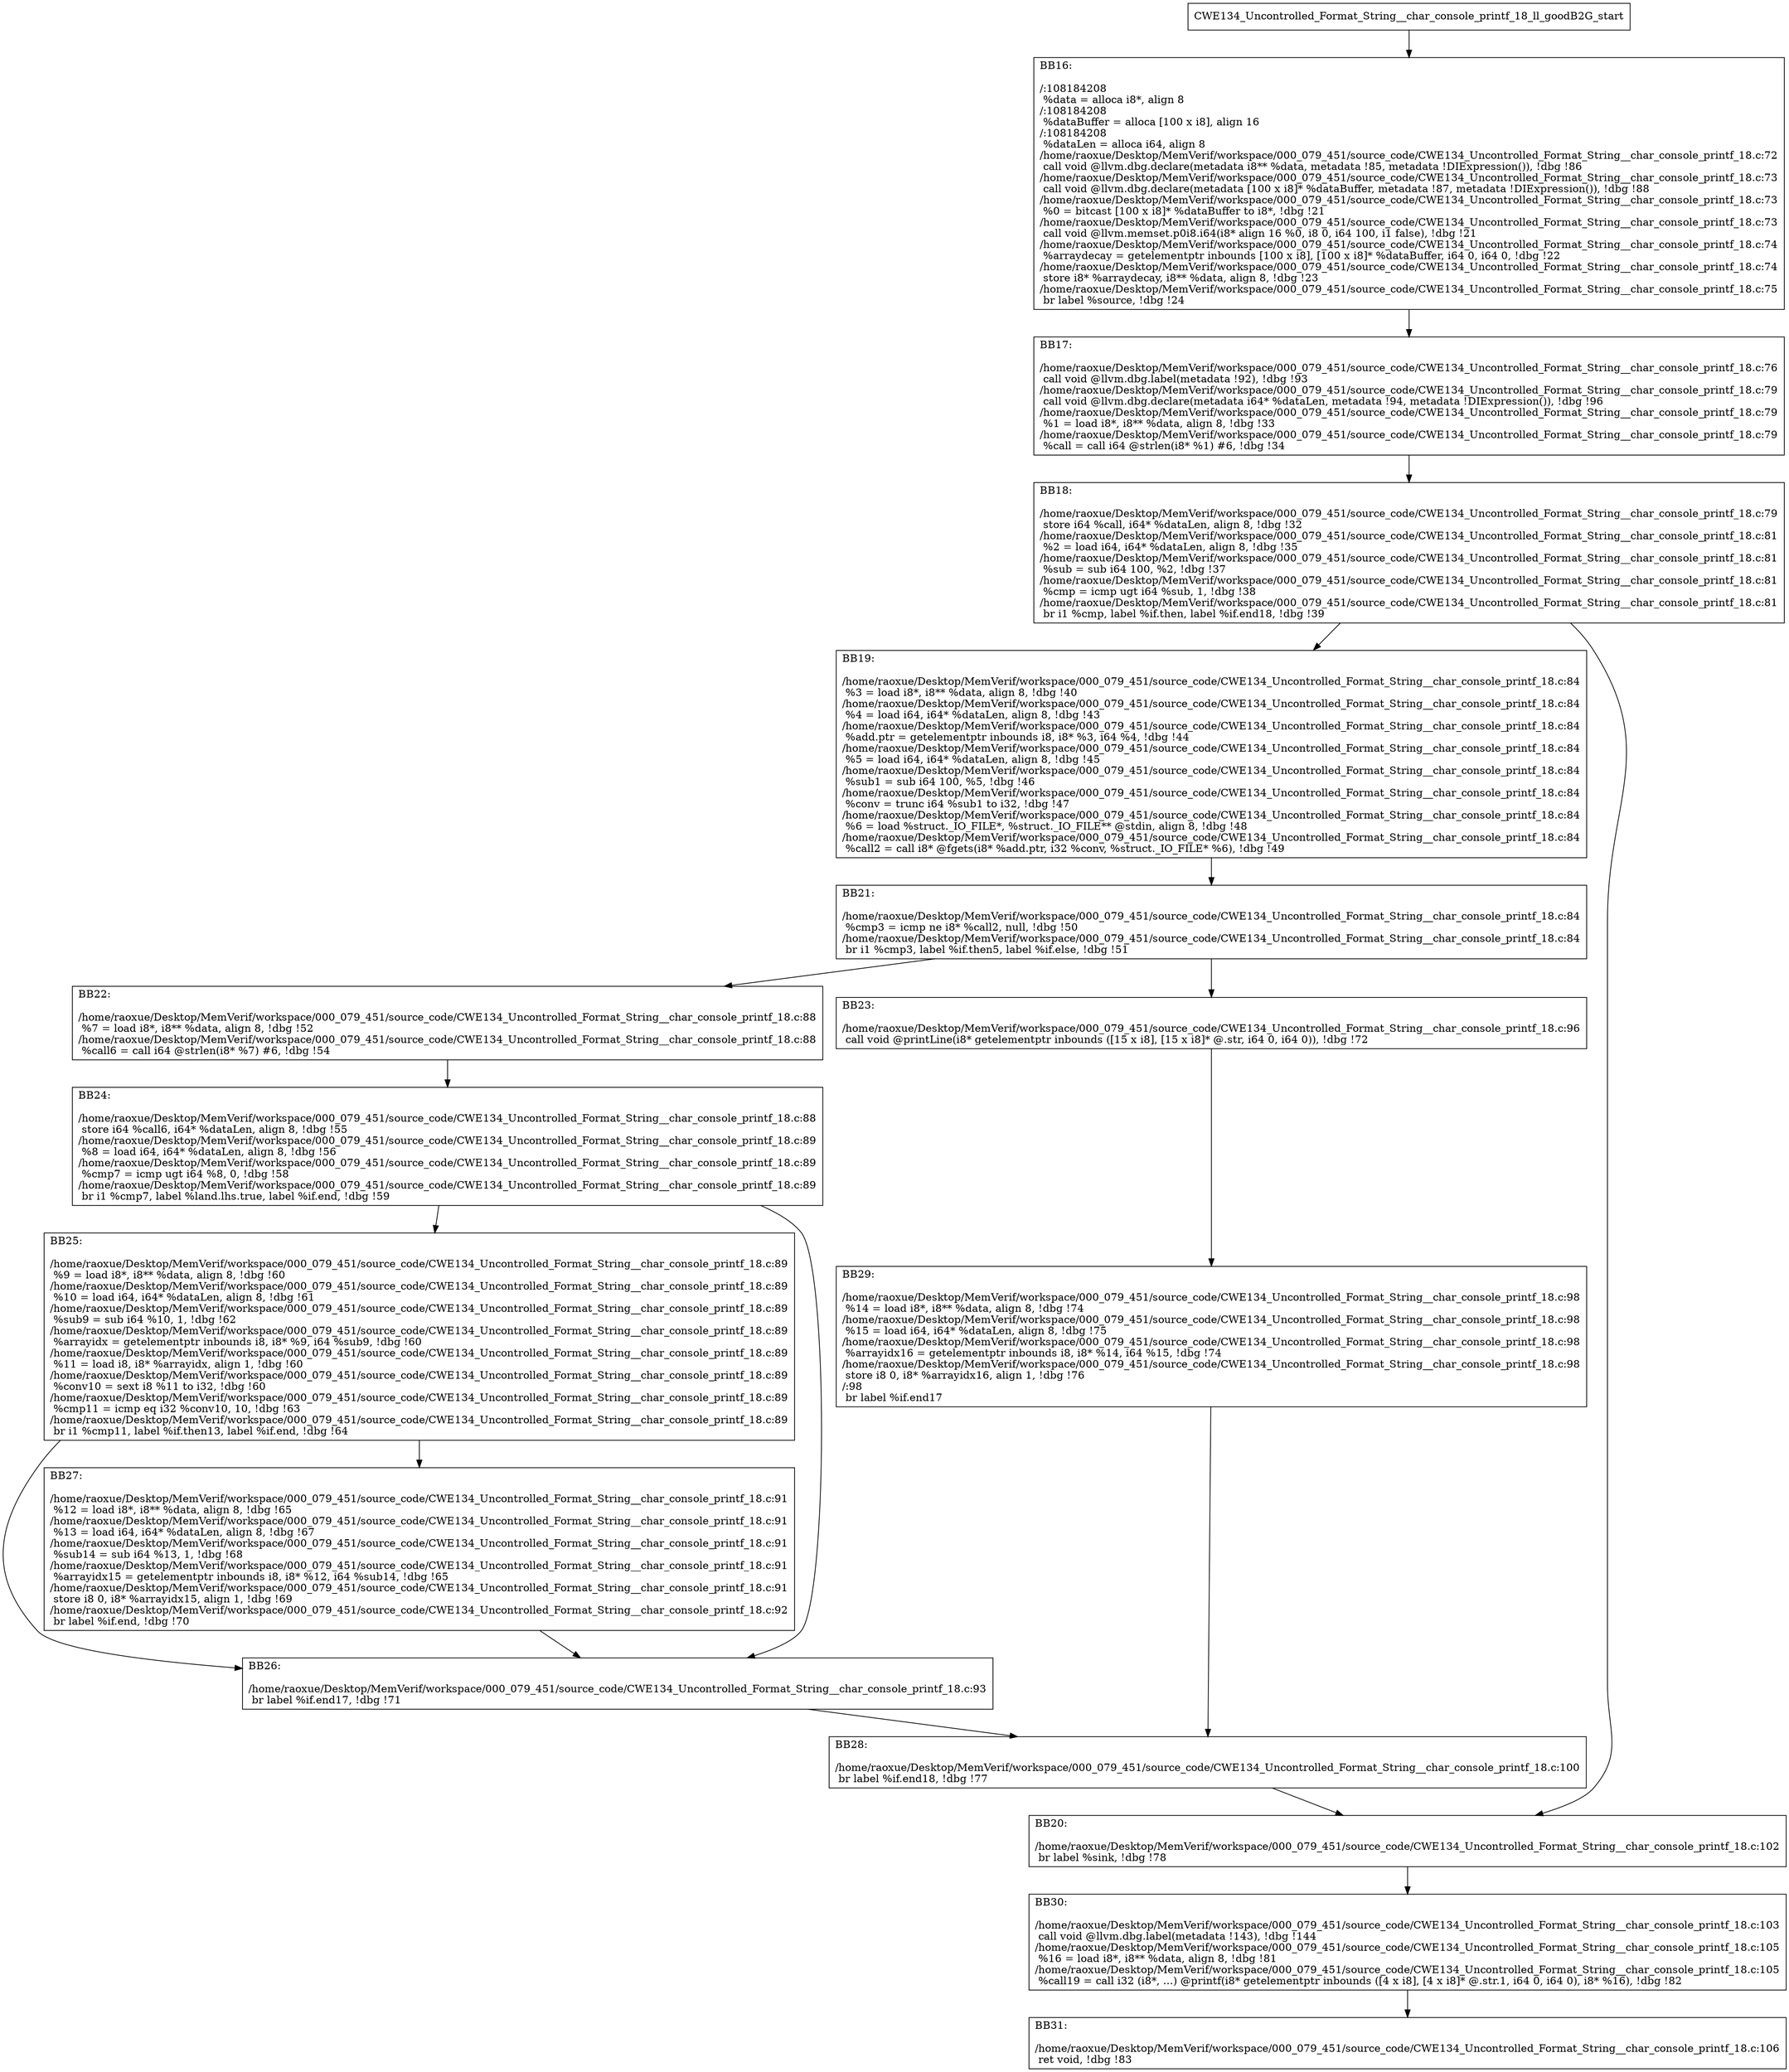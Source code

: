 digraph "CFG for'CWE134_Uncontrolled_Format_String__char_console_printf_18_ll_goodB2G' function" {
	BBCWE134_Uncontrolled_Format_String__char_console_printf_18_ll_goodB2G_start[shape=record,label="{CWE134_Uncontrolled_Format_String__char_console_printf_18_ll_goodB2G_start}"];
	BBCWE134_Uncontrolled_Format_String__char_console_printf_18_ll_goodB2G_start-> CWE134_Uncontrolled_Format_String__char_console_printf_18_ll_goodB2GBB16;
	CWE134_Uncontrolled_Format_String__char_console_printf_18_ll_goodB2GBB16 [shape=record, label="{BB16:\l\l/:108184208\l
  %data = alloca i8*, align 8\l
/:108184208\l
  %dataBuffer = alloca [100 x i8], align 16\l
/:108184208\l
  %dataLen = alloca i64, align 8\l
/home/raoxue/Desktop/MemVerif/workspace/000_079_451/source_code/CWE134_Uncontrolled_Format_String__char_console_printf_18.c:72\l
  call void @llvm.dbg.declare(metadata i8** %data, metadata !85, metadata !DIExpression()), !dbg !86\l
/home/raoxue/Desktop/MemVerif/workspace/000_079_451/source_code/CWE134_Uncontrolled_Format_String__char_console_printf_18.c:73\l
  call void @llvm.dbg.declare(metadata [100 x i8]* %dataBuffer, metadata !87, metadata !DIExpression()), !dbg !88\l
/home/raoxue/Desktop/MemVerif/workspace/000_079_451/source_code/CWE134_Uncontrolled_Format_String__char_console_printf_18.c:73\l
  %0 = bitcast [100 x i8]* %dataBuffer to i8*, !dbg !21\l
/home/raoxue/Desktop/MemVerif/workspace/000_079_451/source_code/CWE134_Uncontrolled_Format_String__char_console_printf_18.c:73\l
  call void @llvm.memset.p0i8.i64(i8* align 16 %0, i8 0, i64 100, i1 false), !dbg !21\l
/home/raoxue/Desktop/MemVerif/workspace/000_079_451/source_code/CWE134_Uncontrolled_Format_String__char_console_printf_18.c:74\l
  %arraydecay = getelementptr inbounds [100 x i8], [100 x i8]* %dataBuffer, i64 0, i64 0, !dbg !22\l
/home/raoxue/Desktop/MemVerif/workspace/000_079_451/source_code/CWE134_Uncontrolled_Format_String__char_console_printf_18.c:74\l
  store i8* %arraydecay, i8** %data, align 8, !dbg !23\l
/home/raoxue/Desktop/MemVerif/workspace/000_079_451/source_code/CWE134_Uncontrolled_Format_String__char_console_printf_18.c:75\l
  br label %source, !dbg !24\l
}"];
	CWE134_Uncontrolled_Format_String__char_console_printf_18_ll_goodB2GBB16-> CWE134_Uncontrolled_Format_String__char_console_printf_18_ll_goodB2GBB17;
	CWE134_Uncontrolled_Format_String__char_console_printf_18_ll_goodB2GBB17 [shape=record, label="{BB17:\l\l/home/raoxue/Desktop/MemVerif/workspace/000_079_451/source_code/CWE134_Uncontrolled_Format_String__char_console_printf_18.c:76\l
  call void @llvm.dbg.label(metadata !92), !dbg !93\l
/home/raoxue/Desktop/MemVerif/workspace/000_079_451/source_code/CWE134_Uncontrolled_Format_String__char_console_printf_18.c:79\l
  call void @llvm.dbg.declare(metadata i64* %dataLen, metadata !94, metadata !DIExpression()), !dbg !96\l
/home/raoxue/Desktop/MemVerif/workspace/000_079_451/source_code/CWE134_Uncontrolled_Format_String__char_console_printf_18.c:79\l
  %1 = load i8*, i8** %data, align 8, !dbg !33\l
/home/raoxue/Desktop/MemVerif/workspace/000_079_451/source_code/CWE134_Uncontrolled_Format_String__char_console_printf_18.c:79\l
  %call = call i64 @strlen(i8* %1) #6, !dbg !34\l
}"];
	CWE134_Uncontrolled_Format_String__char_console_printf_18_ll_goodB2GBB17-> CWE134_Uncontrolled_Format_String__char_console_printf_18_ll_goodB2GBB18;
	CWE134_Uncontrolled_Format_String__char_console_printf_18_ll_goodB2GBB18 [shape=record, label="{BB18:\l\l/home/raoxue/Desktop/MemVerif/workspace/000_079_451/source_code/CWE134_Uncontrolled_Format_String__char_console_printf_18.c:79\l
  store i64 %call, i64* %dataLen, align 8, !dbg !32\l
/home/raoxue/Desktop/MemVerif/workspace/000_079_451/source_code/CWE134_Uncontrolled_Format_String__char_console_printf_18.c:81\l
  %2 = load i64, i64* %dataLen, align 8, !dbg !35\l
/home/raoxue/Desktop/MemVerif/workspace/000_079_451/source_code/CWE134_Uncontrolled_Format_String__char_console_printf_18.c:81\l
  %sub = sub i64 100, %2, !dbg !37\l
/home/raoxue/Desktop/MemVerif/workspace/000_079_451/source_code/CWE134_Uncontrolled_Format_String__char_console_printf_18.c:81\l
  %cmp = icmp ugt i64 %sub, 1, !dbg !38\l
/home/raoxue/Desktop/MemVerif/workspace/000_079_451/source_code/CWE134_Uncontrolled_Format_String__char_console_printf_18.c:81\l
  br i1 %cmp, label %if.then, label %if.end18, !dbg !39\l
}"];
	CWE134_Uncontrolled_Format_String__char_console_printf_18_ll_goodB2GBB18-> CWE134_Uncontrolled_Format_String__char_console_printf_18_ll_goodB2GBB19;
	CWE134_Uncontrolled_Format_String__char_console_printf_18_ll_goodB2GBB18-> CWE134_Uncontrolled_Format_String__char_console_printf_18_ll_goodB2GBB20;
	CWE134_Uncontrolled_Format_String__char_console_printf_18_ll_goodB2GBB19 [shape=record, label="{BB19:\l\l/home/raoxue/Desktop/MemVerif/workspace/000_079_451/source_code/CWE134_Uncontrolled_Format_String__char_console_printf_18.c:84\l
  %3 = load i8*, i8** %data, align 8, !dbg !40\l
/home/raoxue/Desktop/MemVerif/workspace/000_079_451/source_code/CWE134_Uncontrolled_Format_String__char_console_printf_18.c:84\l
  %4 = load i64, i64* %dataLen, align 8, !dbg !43\l
/home/raoxue/Desktop/MemVerif/workspace/000_079_451/source_code/CWE134_Uncontrolled_Format_String__char_console_printf_18.c:84\l
  %add.ptr = getelementptr inbounds i8, i8* %3, i64 %4, !dbg !44\l
/home/raoxue/Desktop/MemVerif/workspace/000_079_451/source_code/CWE134_Uncontrolled_Format_String__char_console_printf_18.c:84\l
  %5 = load i64, i64* %dataLen, align 8, !dbg !45\l
/home/raoxue/Desktop/MemVerif/workspace/000_079_451/source_code/CWE134_Uncontrolled_Format_String__char_console_printf_18.c:84\l
  %sub1 = sub i64 100, %5, !dbg !46\l
/home/raoxue/Desktop/MemVerif/workspace/000_079_451/source_code/CWE134_Uncontrolled_Format_String__char_console_printf_18.c:84\l
  %conv = trunc i64 %sub1 to i32, !dbg !47\l
/home/raoxue/Desktop/MemVerif/workspace/000_079_451/source_code/CWE134_Uncontrolled_Format_String__char_console_printf_18.c:84\l
  %6 = load %struct._IO_FILE*, %struct._IO_FILE** @stdin, align 8, !dbg !48\l
/home/raoxue/Desktop/MemVerif/workspace/000_079_451/source_code/CWE134_Uncontrolled_Format_String__char_console_printf_18.c:84\l
  %call2 = call i8* @fgets(i8* %add.ptr, i32 %conv, %struct._IO_FILE* %6), !dbg !49\l
}"];
	CWE134_Uncontrolled_Format_String__char_console_printf_18_ll_goodB2GBB19-> CWE134_Uncontrolled_Format_String__char_console_printf_18_ll_goodB2GBB21;
	CWE134_Uncontrolled_Format_String__char_console_printf_18_ll_goodB2GBB21 [shape=record, label="{BB21:\l\l/home/raoxue/Desktop/MemVerif/workspace/000_079_451/source_code/CWE134_Uncontrolled_Format_String__char_console_printf_18.c:84\l
  %cmp3 = icmp ne i8* %call2, null, !dbg !50\l
/home/raoxue/Desktop/MemVerif/workspace/000_079_451/source_code/CWE134_Uncontrolled_Format_String__char_console_printf_18.c:84\l
  br i1 %cmp3, label %if.then5, label %if.else, !dbg !51\l
}"];
	CWE134_Uncontrolled_Format_String__char_console_printf_18_ll_goodB2GBB21-> CWE134_Uncontrolled_Format_String__char_console_printf_18_ll_goodB2GBB22;
	CWE134_Uncontrolled_Format_String__char_console_printf_18_ll_goodB2GBB21-> CWE134_Uncontrolled_Format_String__char_console_printf_18_ll_goodB2GBB23;
	CWE134_Uncontrolled_Format_String__char_console_printf_18_ll_goodB2GBB22 [shape=record, label="{BB22:\l\l/home/raoxue/Desktop/MemVerif/workspace/000_079_451/source_code/CWE134_Uncontrolled_Format_String__char_console_printf_18.c:88\l
  %7 = load i8*, i8** %data, align 8, !dbg !52\l
/home/raoxue/Desktop/MemVerif/workspace/000_079_451/source_code/CWE134_Uncontrolled_Format_String__char_console_printf_18.c:88\l
  %call6 = call i64 @strlen(i8* %7) #6, !dbg !54\l
}"];
	CWE134_Uncontrolled_Format_String__char_console_printf_18_ll_goodB2GBB22-> CWE134_Uncontrolled_Format_String__char_console_printf_18_ll_goodB2GBB24;
	CWE134_Uncontrolled_Format_String__char_console_printf_18_ll_goodB2GBB24 [shape=record, label="{BB24:\l\l/home/raoxue/Desktop/MemVerif/workspace/000_079_451/source_code/CWE134_Uncontrolled_Format_String__char_console_printf_18.c:88\l
  store i64 %call6, i64* %dataLen, align 8, !dbg !55\l
/home/raoxue/Desktop/MemVerif/workspace/000_079_451/source_code/CWE134_Uncontrolled_Format_String__char_console_printf_18.c:89\l
  %8 = load i64, i64* %dataLen, align 8, !dbg !56\l
/home/raoxue/Desktop/MemVerif/workspace/000_079_451/source_code/CWE134_Uncontrolled_Format_String__char_console_printf_18.c:89\l
  %cmp7 = icmp ugt i64 %8, 0, !dbg !58\l
/home/raoxue/Desktop/MemVerif/workspace/000_079_451/source_code/CWE134_Uncontrolled_Format_String__char_console_printf_18.c:89\l
  br i1 %cmp7, label %land.lhs.true, label %if.end, !dbg !59\l
}"];
	CWE134_Uncontrolled_Format_String__char_console_printf_18_ll_goodB2GBB24-> CWE134_Uncontrolled_Format_String__char_console_printf_18_ll_goodB2GBB25;
	CWE134_Uncontrolled_Format_String__char_console_printf_18_ll_goodB2GBB24-> CWE134_Uncontrolled_Format_String__char_console_printf_18_ll_goodB2GBB26;
	CWE134_Uncontrolled_Format_String__char_console_printf_18_ll_goodB2GBB25 [shape=record, label="{BB25:\l\l/home/raoxue/Desktop/MemVerif/workspace/000_079_451/source_code/CWE134_Uncontrolled_Format_String__char_console_printf_18.c:89\l
  %9 = load i8*, i8** %data, align 8, !dbg !60\l
/home/raoxue/Desktop/MemVerif/workspace/000_079_451/source_code/CWE134_Uncontrolled_Format_String__char_console_printf_18.c:89\l
  %10 = load i64, i64* %dataLen, align 8, !dbg !61\l
/home/raoxue/Desktop/MemVerif/workspace/000_079_451/source_code/CWE134_Uncontrolled_Format_String__char_console_printf_18.c:89\l
  %sub9 = sub i64 %10, 1, !dbg !62\l
/home/raoxue/Desktop/MemVerif/workspace/000_079_451/source_code/CWE134_Uncontrolled_Format_String__char_console_printf_18.c:89\l
  %arrayidx = getelementptr inbounds i8, i8* %9, i64 %sub9, !dbg !60\l
/home/raoxue/Desktop/MemVerif/workspace/000_079_451/source_code/CWE134_Uncontrolled_Format_String__char_console_printf_18.c:89\l
  %11 = load i8, i8* %arrayidx, align 1, !dbg !60\l
/home/raoxue/Desktop/MemVerif/workspace/000_079_451/source_code/CWE134_Uncontrolled_Format_String__char_console_printf_18.c:89\l
  %conv10 = sext i8 %11 to i32, !dbg !60\l
/home/raoxue/Desktop/MemVerif/workspace/000_079_451/source_code/CWE134_Uncontrolled_Format_String__char_console_printf_18.c:89\l
  %cmp11 = icmp eq i32 %conv10, 10, !dbg !63\l
/home/raoxue/Desktop/MemVerif/workspace/000_079_451/source_code/CWE134_Uncontrolled_Format_String__char_console_printf_18.c:89\l
  br i1 %cmp11, label %if.then13, label %if.end, !dbg !64\l
}"];
	CWE134_Uncontrolled_Format_String__char_console_printf_18_ll_goodB2GBB25-> CWE134_Uncontrolled_Format_String__char_console_printf_18_ll_goodB2GBB27;
	CWE134_Uncontrolled_Format_String__char_console_printf_18_ll_goodB2GBB25-> CWE134_Uncontrolled_Format_String__char_console_printf_18_ll_goodB2GBB26;
	CWE134_Uncontrolled_Format_String__char_console_printf_18_ll_goodB2GBB27 [shape=record, label="{BB27:\l\l/home/raoxue/Desktop/MemVerif/workspace/000_079_451/source_code/CWE134_Uncontrolled_Format_String__char_console_printf_18.c:91\l
  %12 = load i8*, i8** %data, align 8, !dbg !65\l
/home/raoxue/Desktop/MemVerif/workspace/000_079_451/source_code/CWE134_Uncontrolled_Format_String__char_console_printf_18.c:91\l
  %13 = load i64, i64* %dataLen, align 8, !dbg !67\l
/home/raoxue/Desktop/MemVerif/workspace/000_079_451/source_code/CWE134_Uncontrolled_Format_String__char_console_printf_18.c:91\l
  %sub14 = sub i64 %13, 1, !dbg !68\l
/home/raoxue/Desktop/MemVerif/workspace/000_079_451/source_code/CWE134_Uncontrolled_Format_String__char_console_printf_18.c:91\l
  %arrayidx15 = getelementptr inbounds i8, i8* %12, i64 %sub14, !dbg !65\l
/home/raoxue/Desktop/MemVerif/workspace/000_079_451/source_code/CWE134_Uncontrolled_Format_String__char_console_printf_18.c:91\l
  store i8 0, i8* %arrayidx15, align 1, !dbg !69\l
/home/raoxue/Desktop/MemVerif/workspace/000_079_451/source_code/CWE134_Uncontrolled_Format_String__char_console_printf_18.c:92\l
  br label %if.end, !dbg !70\l
}"];
	CWE134_Uncontrolled_Format_String__char_console_printf_18_ll_goodB2GBB27-> CWE134_Uncontrolled_Format_String__char_console_printf_18_ll_goodB2GBB26;
	CWE134_Uncontrolled_Format_String__char_console_printf_18_ll_goodB2GBB26 [shape=record, label="{BB26:\l\l/home/raoxue/Desktop/MemVerif/workspace/000_079_451/source_code/CWE134_Uncontrolled_Format_String__char_console_printf_18.c:93\l
  br label %if.end17, !dbg !71\l
}"];
	CWE134_Uncontrolled_Format_String__char_console_printf_18_ll_goodB2GBB26-> CWE134_Uncontrolled_Format_String__char_console_printf_18_ll_goodB2GBB28;
	CWE134_Uncontrolled_Format_String__char_console_printf_18_ll_goodB2GBB23 [shape=record, label="{BB23:\l\l/home/raoxue/Desktop/MemVerif/workspace/000_079_451/source_code/CWE134_Uncontrolled_Format_String__char_console_printf_18.c:96\l
  call void @printLine(i8* getelementptr inbounds ([15 x i8], [15 x i8]* @.str, i64 0, i64 0)), !dbg !72\l
}"];
	CWE134_Uncontrolled_Format_String__char_console_printf_18_ll_goodB2GBB23-> CWE134_Uncontrolled_Format_String__char_console_printf_18_ll_goodB2GBB29;
	CWE134_Uncontrolled_Format_String__char_console_printf_18_ll_goodB2GBB29 [shape=record, label="{BB29:\l\l/home/raoxue/Desktop/MemVerif/workspace/000_079_451/source_code/CWE134_Uncontrolled_Format_String__char_console_printf_18.c:98\l
  %14 = load i8*, i8** %data, align 8, !dbg !74\l
/home/raoxue/Desktop/MemVerif/workspace/000_079_451/source_code/CWE134_Uncontrolled_Format_String__char_console_printf_18.c:98\l
  %15 = load i64, i64* %dataLen, align 8, !dbg !75\l
/home/raoxue/Desktop/MemVerif/workspace/000_079_451/source_code/CWE134_Uncontrolled_Format_String__char_console_printf_18.c:98\l
  %arrayidx16 = getelementptr inbounds i8, i8* %14, i64 %15, !dbg !74\l
/home/raoxue/Desktop/MemVerif/workspace/000_079_451/source_code/CWE134_Uncontrolled_Format_String__char_console_printf_18.c:98\l
  store i8 0, i8* %arrayidx16, align 1, !dbg !76\l
/:98\l
  br label %if.end17\l
}"];
	CWE134_Uncontrolled_Format_String__char_console_printf_18_ll_goodB2GBB29-> CWE134_Uncontrolled_Format_String__char_console_printf_18_ll_goodB2GBB28;
	CWE134_Uncontrolled_Format_String__char_console_printf_18_ll_goodB2GBB28 [shape=record, label="{BB28:\l\l/home/raoxue/Desktop/MemVerif/workspace/000_079_451/source_code/CWE134_Uncontrolled_Format_String__char_console_printf_18.c:100\l
  br label %if.end18, !dbg !77\l
}"];
	CWE134_Uncontrolled_Format_String__char_console_printf_18_ll_goodB2GBB28-> CWE134_Uncontrolled_Format_String__char_console_printf_18_ll_goodB2GBB20;
	CWE134_Uncontrolled_Format_String__char_console_printf_18_ll_goodB2GBB20 [shape=record, label="{BB20:\l\l/home/raoxue/Desktop/MemVerif/workspace/000_079_451/source_code/CWE134_Uncontrolled_Format_String__char_console_printf_18.c:102\l
  br label %sink, !dbg !78\l
}"];
	CWE134_Uncontrolled_Format_String__char_console_printf_18_ll_goodB2GBB20-> CWE134_Uncontrolled_Format_String__char_console_printf_18_ll_goodB2GBB30;
	CWE134_Uncontrolled_Format_String__char_console_printf_18_ll_goodB2GBB30 [shape=record, label="{BB30:\l\l/home/raoxue/Desktop/MemVerif/workspace/000_079_451/source_code/CWE134_Uncontrolled_Format_String__char_console_printf_18.c:103\l
  call void @llvm.dbg.label(metadata !143), !dbg !144\l
/home/raoxue/Desktop/MemVerif/workspace/000_079_451/source_code/CWE134_Uncontrolled_Format_String__char_console_printf_18.c:105\l
  %16 = load i8*, i8** %data, align 8, !dbg !81\l
/home/raoxue/Desktop/MemVerif/workspace/000_079_451/source_code/CWE134_Uncontrolled_Format_String__char_console_printf_18.c:105\l
  %call19 = call i32 (i8*, ...) @printf(i8* getelementptr inbounds ([4 x i8], [4 x i8]* @.str.1, i64 0, i64 0), i8* %16), !dbg !82\l
}"];
	CWE134_Uncontrolled_Format_String__char_console_printf_18_ll_goodB2GBB30-> CWE134_Uncontrolled_Format_String__char_console_printf_18_ll_goodB2GBB31;
	CWE134_Uncontrolled_Format_String__char_console_printf_18_ll_goodB2GBB31 [shape=record, label="{BB31:\l\l/home/raoxue/Desktop/MemVerif/workspace/000_079_451/source_code/CWE134_Uncontrolled_Format_String__char_console_printf_18.c:106\l
  ret void, !dbg !83\l
}"];
}

